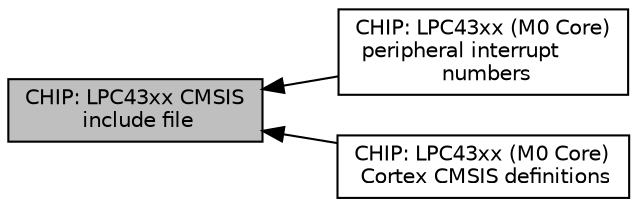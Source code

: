 digraph "CHIP: LPC43xx CMSIS include file"
{
  edge [fontname="Helvetica",fontsize="10",labelfontname="Helvetica",labelfontsize="10"];
  node [fontname="Helvetica",fontsize="10",shape=record];
  rankdir=LR;
  Node0 [label="CHIP: LPC43xx CMSIS\l include file",height=0.2,width=0.4,color="black", fillcolor="grey75", style="filled", fontcolor="black"];
  Node2 [label="CHIP: LPC43xx (M0 Core)\l peripheral interrupt\l numbers",height=0.2,width=0.4,color="black", fillcolor="white", style="filled",URL="$group___c_m_s_i_s__43_x_x___m0___i_r_q.html"];
  Node1 [label="CHIP: LPC43xx (M0 Core)\l Cortex CMSIS definitions",height=0.2,width=0.4,color="black", fillcolor="white", style="filled",URL="$group___c_m_s_i_s__43_x_x___m0___c_o_m_m_o_n.html"];
  Node0->Node1 [shape=plaintext, dir="back", style="solid"];
  Node0->Node2 [shape=plaintext, dir="back", style="solid"];
}
